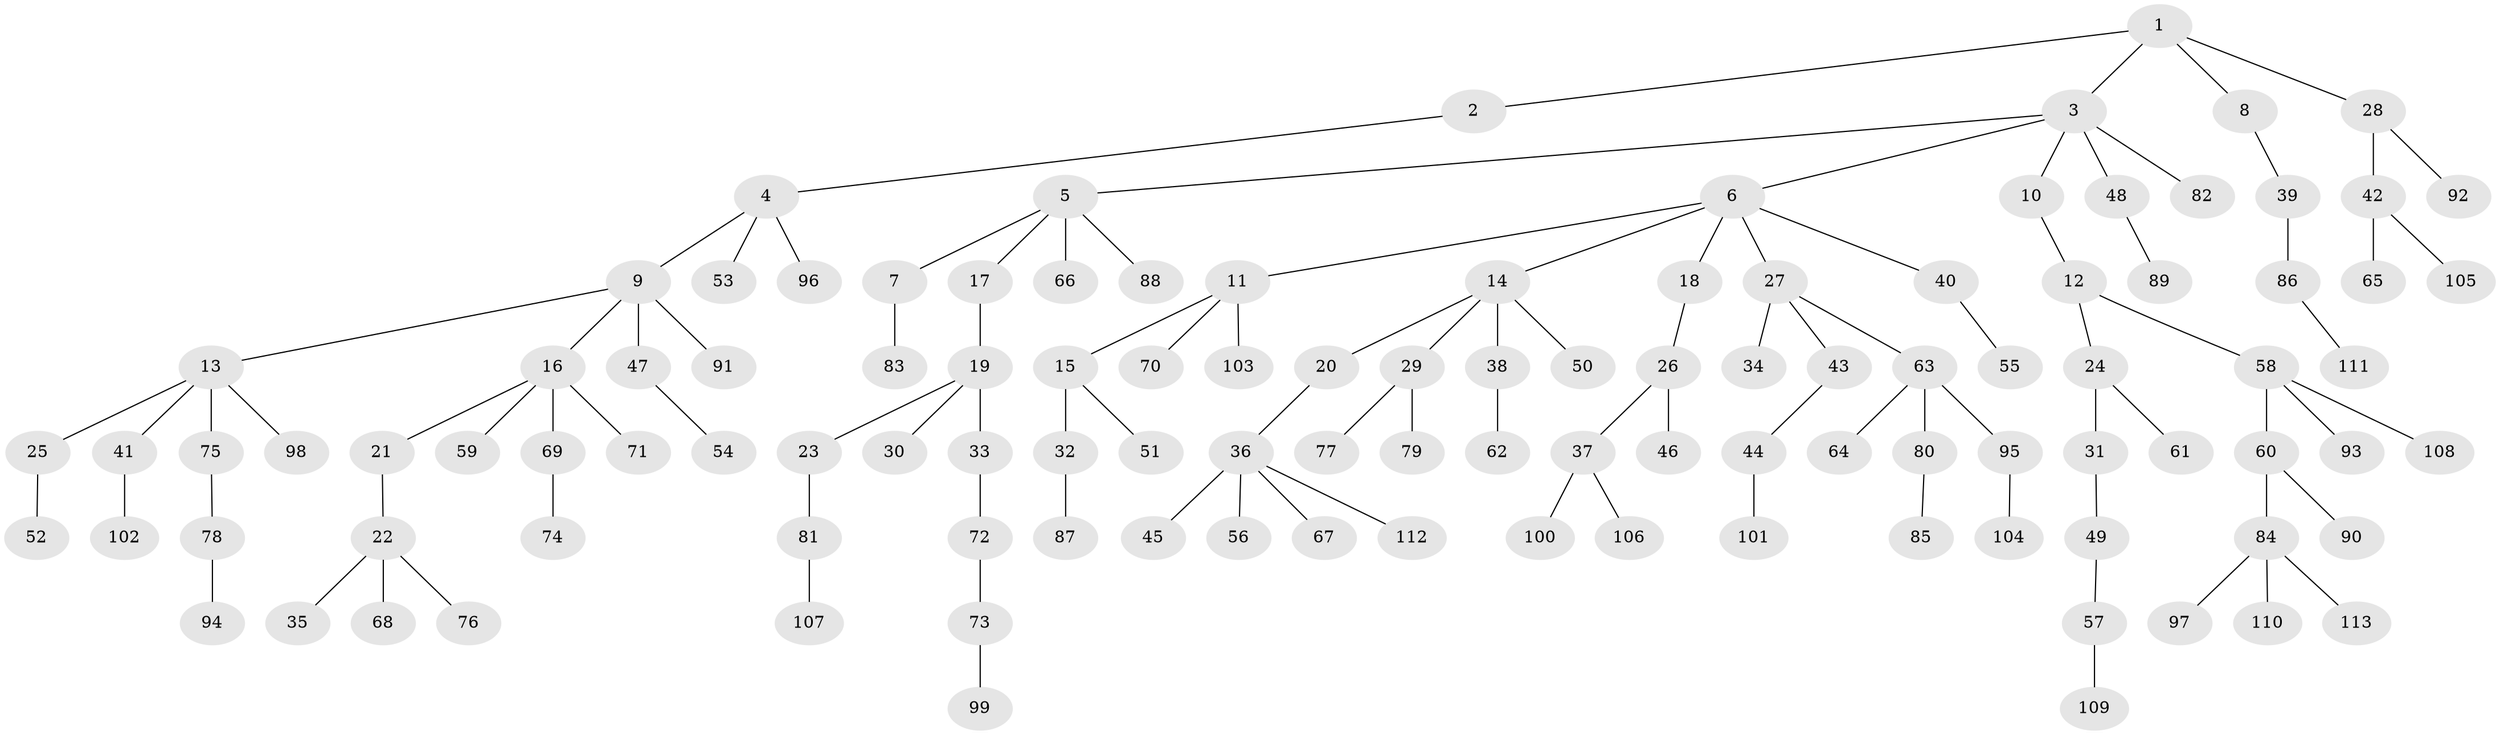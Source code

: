 // coarse degree distribution, {4: 0.075, 9: 0.0125, 3: 0.1, 6: 0.0125, 2: 0.1875, 5: 0.05, 1: 0.5625}
// Generated by graph-tools (version 1.1) at 2025/24/03/03/25 07:24:08]
// undirected, 113 vertices, 112 edges
graph export_dot {
graph [start="1"]
  node [color=gray90,style=filled];
  1;
  2;
  3;
  4;
  5;
  6;
  7;
  8;
  9;
  10;
  11;
  12;
  13;
  14;
  15;
  16;
  17;
  18;
  19;
  20;
  21;
  22;
  23;
  24;
  25;
  26;
  27;
  28;
  29;
  30;
  31;
  32;
  33;
  34;
  35;
  36;
  37;
  38;
  39;
  40;
  41;
  42;
  43;
  44;
  45;
  46;
  47;
  48;
  49;
  50;
  51;
  52;
  53;
  54;
  55;
  56;
  57;
  58;
  59;
  60;
  61;
  62;
  63;
  64;
  65;
  66;
  67;
  68;
  69;
  70;
  71;
  72;
  73;
  74;
  75;
  76;
  77;
  78;
  79;
  80;
  81;
  82;
  83;
  84;
  85;
  86;
  87;
  88;
  89;
  90;
  91;
  92;
  93;
  94;
  95;
  96;
  97;
  98;
  99;
  100;
  101;
  102;
  103;
  104;
  105;
  106;
  107;
  108;
  109;
  110;
  111;
  112;
  113;
  1 -- 2;
  1 -- 3;
  1 -- 8;
  1 -- 28;
  2 -- 4;
  3 -- 5;
  3 -- 6;
  3 -- 10;
  3 -- 48;
  3 -- 82;
  4 -- 9;
  4 -- 53;
  4 -- 96;
  5 -- 7;
  5 -- 17;
  5 -- 66;
  5 -- 88;
  6 -- 11;
  6 -- 14;
  6 -- 18;
  6 -- 27;
  6 -- 40;
  7 -- 83;
  8 -- 39;
  9 -- 13;
  9 -- 16;
  9 -- 47;
  9 -- 91;
  10 -- 12;
  11 -- 15;
  11 -- 70;
  11 -- 103;
  12 -- 24;
  12 -- 58;
  13 -- 25;
  13 -- 41;
  13 -- 75;
  13 -- 98;
  14 -- 20;
  14 -- 29;
  14 -- 38;
  14 -- 50;
  15 -- 32;
  15 -- 51;
  16 -- 21;
  16 -- 59;
  16 -- 69;
  16 -- 71;
  17 -- 19;
  18 -- 26;
  19 -- 23;
  19 -- 30;
  19 -- 33;
  20 -- 36;
  21 -- 22;
  22 -- 35;
  22 -- 68;
  22 -- 76;
  23 -- 81;
  24 -- 31;
  24 -- 61;
  25 -- 52;
  26 -- 37;
  26 -- 46;
  27 -- 34;
  27 -- 43;
  27 -- 63;
  28 -- 42;
  28 -- 92;
  29 -- 77;
  29 -- 79;
  31 -- 49;
  32 -- 87;
  33 -- 72;
  36 -- 45;
  36 -- 56;
  36 -- 67;
  36 -- 112;
  37 -- 100;
  37 -- 106;
  38 -- 62;
  39 -- 86;
  40 -- 55;
  41 -- 102;
  42 -- 65;
  42 -- 105;
  43 -- 44;
  44 -- 101;
  47 -- 54;
  48 -- 89;
  49 -- 57;
  57 -- 109;
  58 -- 60;
  58 -- 93;
  58 -- 108;
  60 -- 84;
  60 -- 90;
  63 -- 64;
  63 -- 80;
  63 -- 95;
  69 -- 74;
  72 -- 73;
  73 -- 99;
  75 -- 78;
  78 -- 94;
  80 -- 85;
  81 -- 107;
  84 -- 97;
  84 -- 110;
  84 -- 113;
  86 -- 111;
  95 -- 104;
}
